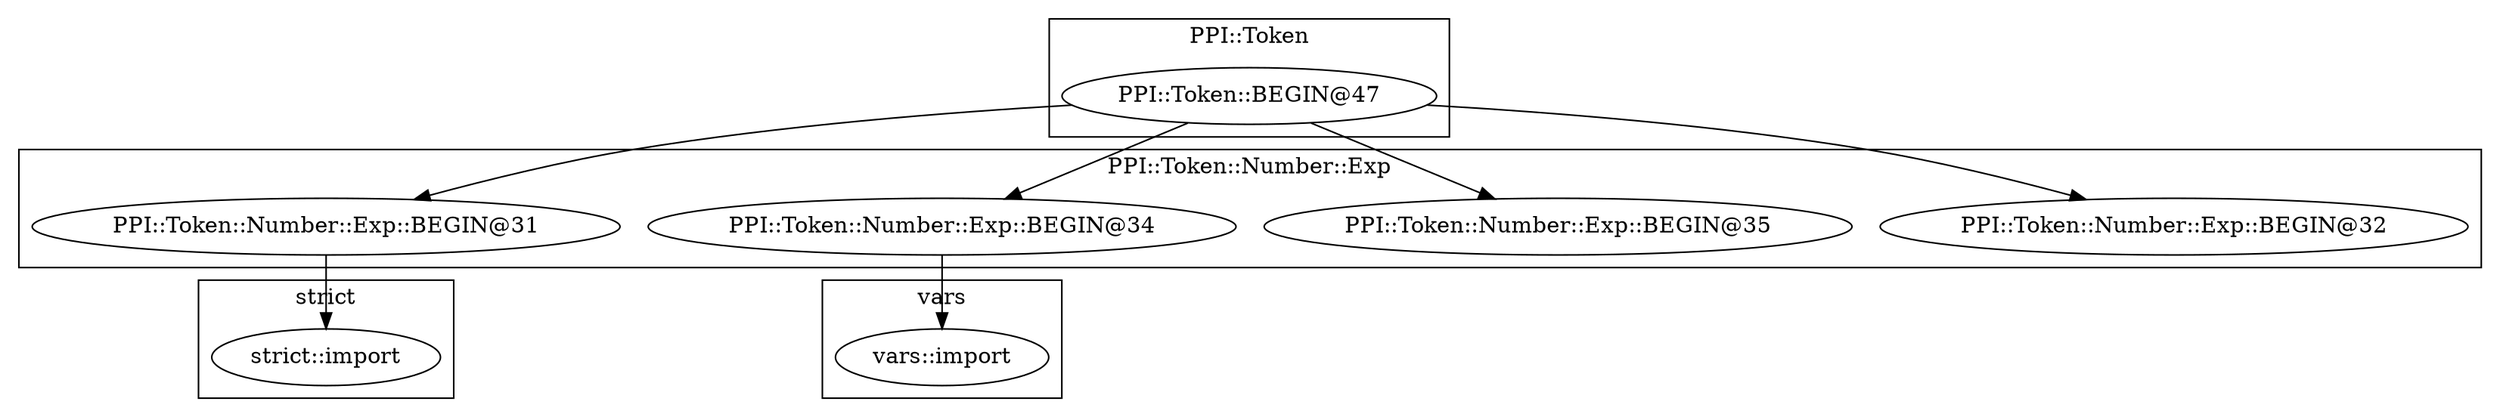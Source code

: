 digraph {
graph [overlap=false]
subgraph cluster_PPI_Token {
	label="PPI::Token";
	"PPI::Token::BEGIN@47";
}
subgraph cluster_vars {
	label="vars";
	"vars::import";
}
subgraph cluster_PPI_Token_Number_Exp {
	label="PPI::Token::Number::Exp";
	"PPI::Token::Number::Exp::BEGIN@32";
	"PPI::Token::Number::Exp::BEGIN@35";
	"PPI::Token::Number::Exp::BEGIN@31";
	"PPI::Token::Number::Exp::BEGIN@34";
}
subgraph cluster_strict {
	label="strict";
	"strict::import";
}
"PPI::Token::Number::Exp::BEGIN@31" -> "strict::import";
"PPI::Token::BEGIN@47" -> "PPI::Token::Number::Exp::BEGIN@32";
"PPI::Token::BEGIN@47" -> "PPI::Token::Number::Exp::BEGIN@34";
"PPI::Token::BEGIN@47" -> "PPI::Token::Number::Exp::BEGIN@35";
"PPI::Token::BEGIN@47" -> "PPI::Token::Number::Exp::BEGIN@31";
"PPI::Token::Number::Exp::BEGIN@34" -> "vars::import";
}
